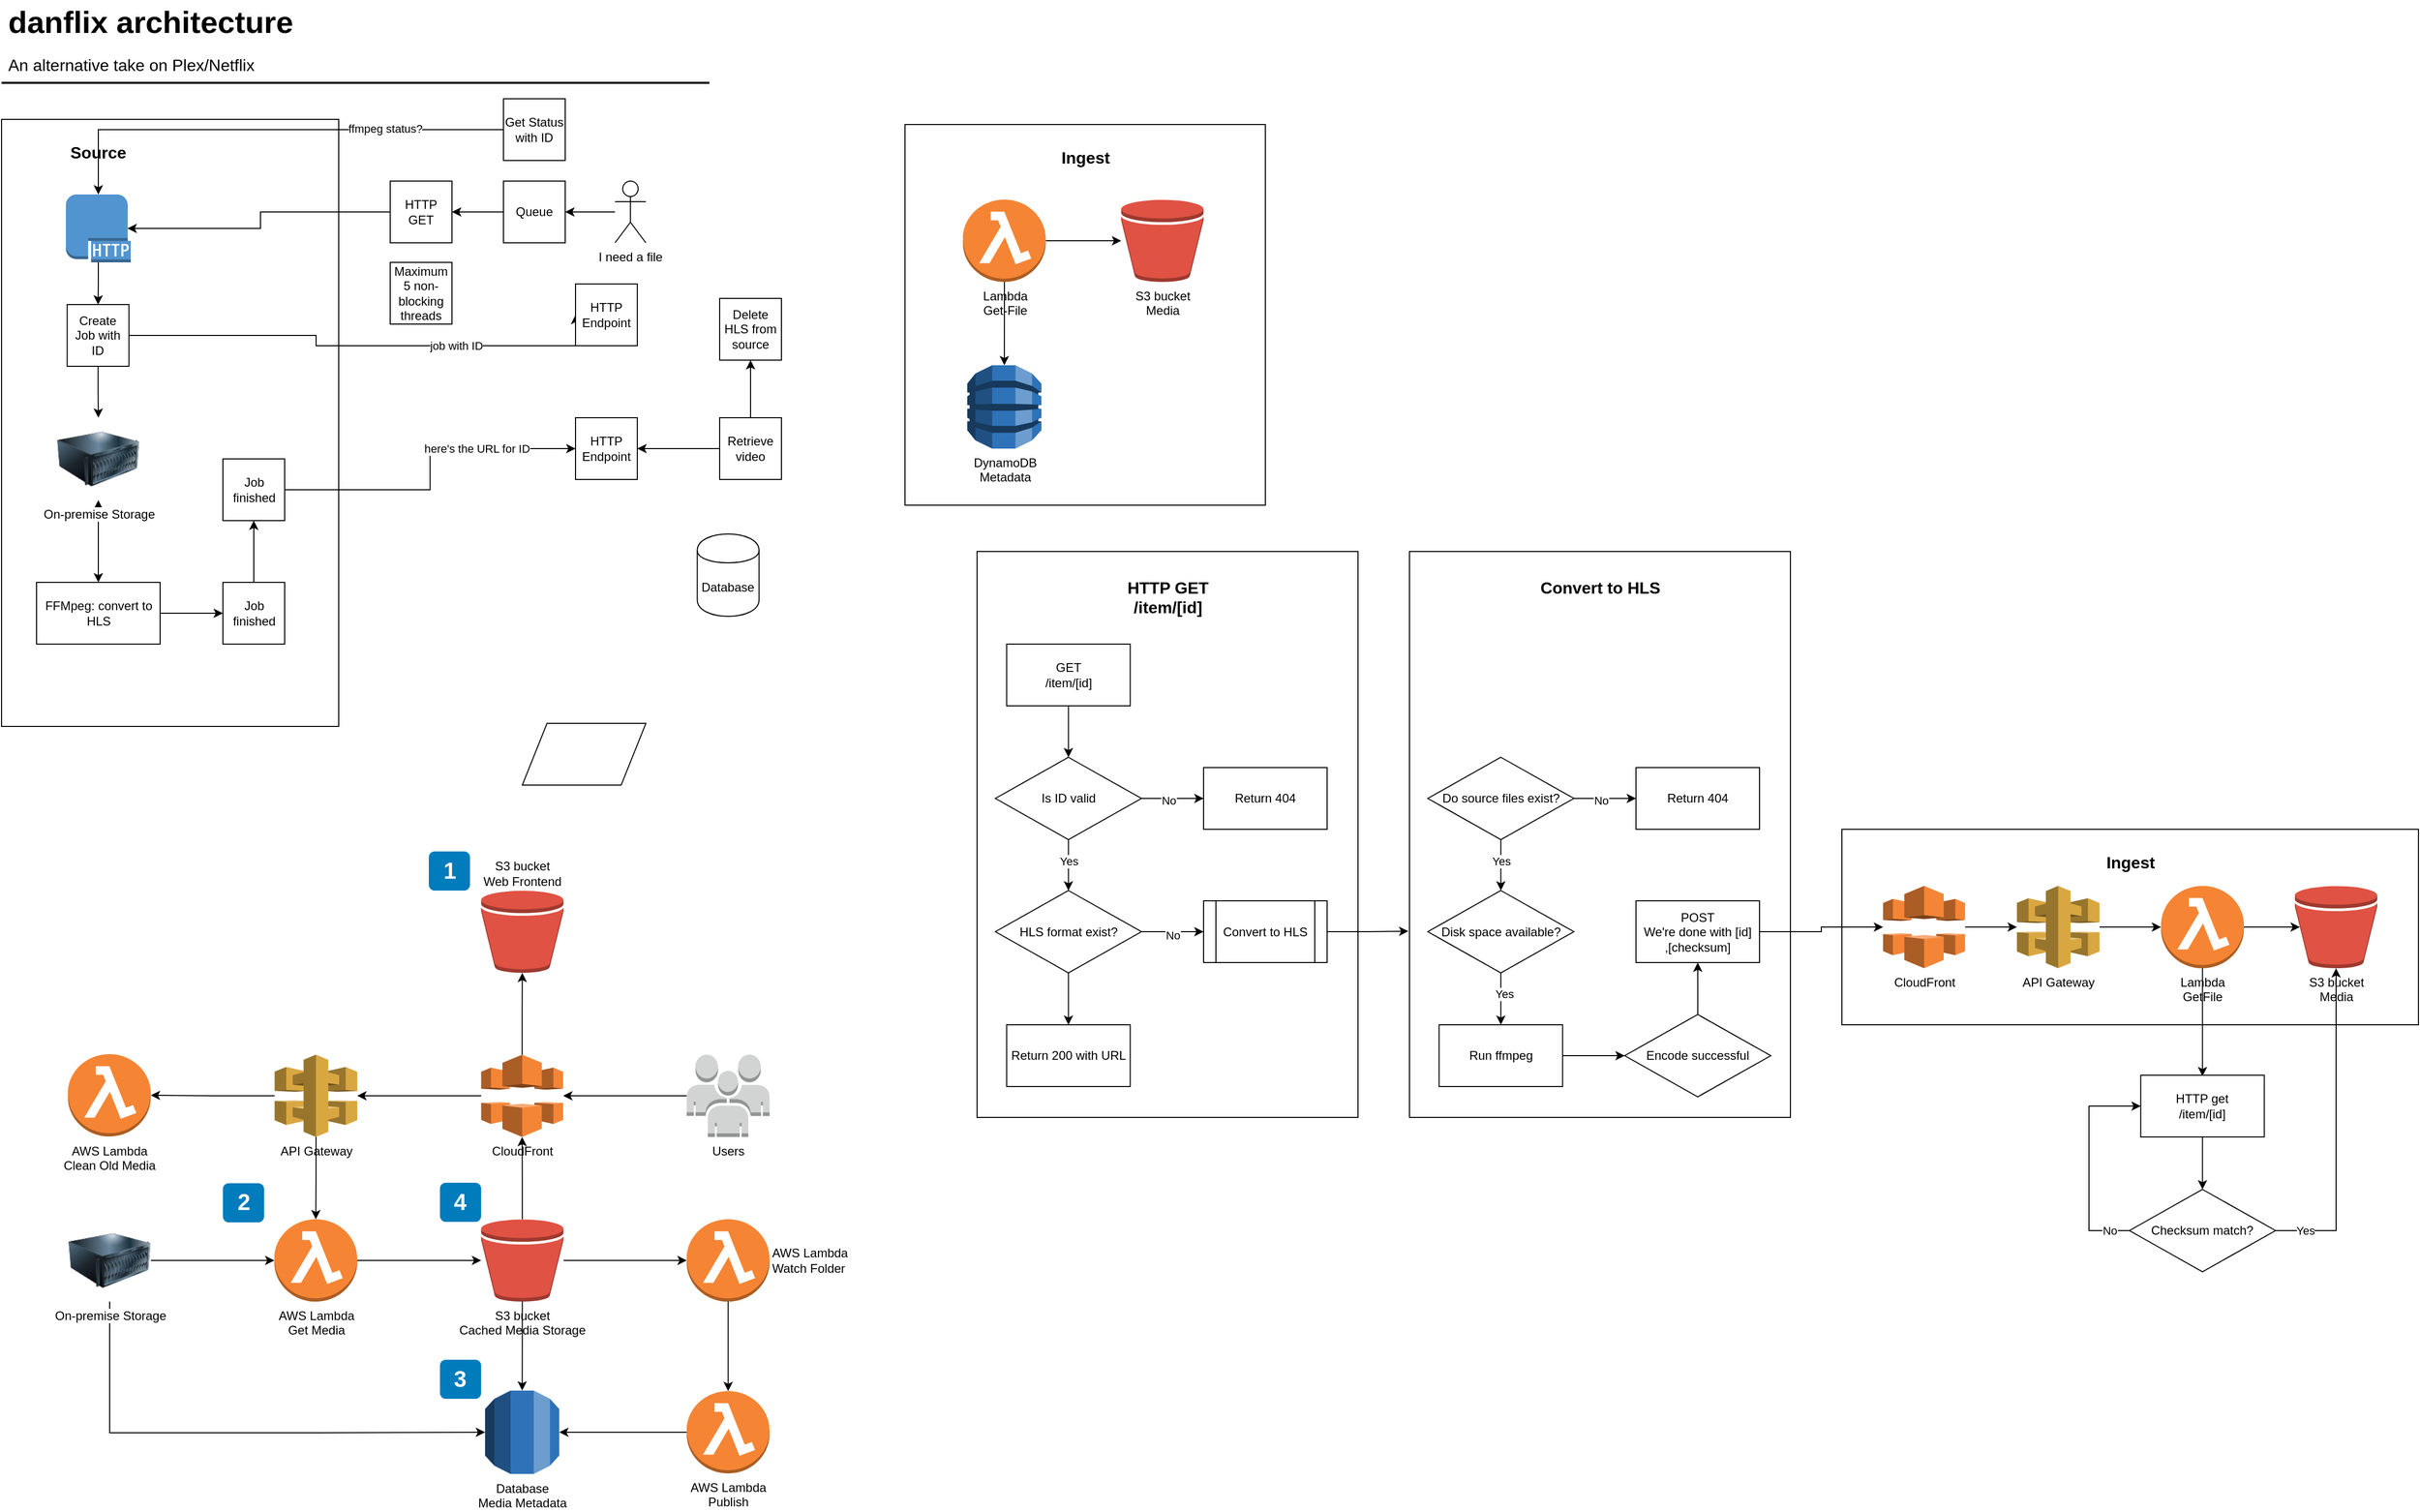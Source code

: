 <mxfile version="13.1.14" type="github">
  <diagram id="Ht1M8jgEwFfnCIfOTk4-" name="Page-1">
    <mxGraphModel dx="774" dy="701" grid="1" gridSize="10" guides="1" tooltips="1" connect="1" arrows="1" fold="1" page="1" pageScale="1" pageWidth="1169" pageHeight="827" math="0" shadow="0">
      <root>
        <mxCell id="0" />
        <mxCell id="1" parent="0" />
        <mxCell id="xlu-m_gCkx2zm2VbWauh-185" value="" style="rounded=0;whiteSpace=wrap;html=1;" parent="1" vertex="1">
          <mxGeometry x="1840" y="870" width="560" height="190" as="geometry" />
        </mxCell>
        <mxCell id="xlu-m_gCkx2zm2VbWauh-123" value="" style="rounded=0;whiteSpace=wrap;html=1;" parent="1" vertex="1">
          <mxGeometry x="1000" y="600" width="370" height="550" as="geometry" />
        </mxCell>
        <mxCell id="xlu-m_gCkx2zm2VbWauh-66" value="" style="rounded=0;whiteSpace=wrap;html=1;" parent="1" vertex="1">
          <mxGeometry x="52.5" y="180" width="327.5" height="590" as="geometry" />
        </mxCell>
        <mxCell id="-QjtrjUzRDEMRZ5MF8oH-9" value="1" style="rounded=1;whiteSpace=wrap;html=1;fillColor=#007CBD;strokeColor=none;fontColor=#FFFFFF;fontStyle=1;fontSize=22;" parent="1" vertex="1">
          <mxGeometry x="467.5" y="891.5" width="40" height="38" as="geometry" />
        </mxCell>
        <mxCell id="-QjtrjUzRDEMRZ5MF8oH-47" value="&lt;div&gt;danflix architecture&lt;/div&gt;" style="text;html=1;resizable=0;points=[];autosize=1;align=left;verticalAlign=top;spacingTop=-4;fontSize=30;fontStyle=1" parent="1" vertex="1">
          <mxGeometry x="56.5" y="64.5" width="290" height="40" as="geometry" />
        </mxCell>
        <mxCell id="-QjtrjUzRDEMRZ5MF8oH-48" value="An alternative take on Plex/Netflix" style="text;html=1;resizable=0;points=[];autosize=1;align=left;verticalAlign=top;spacingTop=-4;fontSize=16;" parent="1" vertex="1">
          <mxGeometry x="56.5" y="114.5" width="250" height="20" as="geometry" />
        </mxCell>
        <mxCell id="-QjtrjUzRDEMRZ5MF8oH-49" value="Source" style="text;html=1;resizable=0;points=[];autosize=1;align=center;verticalAlign=top;spacingTop=-4;fontSize=16;fontStyle=1" parent="1" vertex="1">
          <mxGeometry x="111.25" y="200" width="70" height="20" as="geometry" />
        </mxCell>
        <mxCell id="SCVMTBWpLvtzJIhz15lM-1" value="" style="line;strokeWidth=2;html=1;fontSize=14;" parent="1" vertex="1">
          <mxGeometry x="52.5" y="139.5" width="687.5" height="10" as="geometry" />
        </mxCell>
        <mxCell id="xlu-m_gCkx2zm2VbWauh-38" style="edgeStyle=orthogonalEdgeStyle;rounded=0;orthogonalLoop=1;jettySize=auto;html=1;" parent="1" source="xlu-m_gCkx2zm2VbWauh-2" target="xlu-m_gCkx2zm2VbWauh-5" edge="1">
          <mxGeometry relative="1" as="geometry" />
        </mxCell>
        <mxCell id="xlu-m_gCkx2zm2VbWauh-54" style="edgeStyle=orthogonalEdgeStyle;rounded=0;orthogonalLoop=1;jettySize=auto;html=1;" parent="1" source="xlu-m_gCkx2zm2VbWauh-2" target="xlu-m_gCkx2zm2VbWauh-48" edge="1">
          <mxGeometry relative="1" as="geometry" />
        </mxCell>
        <mxCell id="xlu-m_gCkx2zm2VbWauh-2" value="API Gateway" style="outlineConnect=0;dashed=0;verticalLabelPosition=bottom;verticalAlign=top;align=center;html=1;shape=mxgraph.aws3.api_gateway;fillColor=#D9A741;gradientColor=none;" parent="1" vertex="1">
          <mxGeometry x="317.75" y="1089" width="80.25" height="80" as="geometry" />
        </mxCell>
        <mxCell id="xlu-m_gCkx2zm2VbWauh-37" style="edgeStyle=orthogonalEdgeStyle;rounded=0;orthogonalLoop=1;jettySize=auto;html=1;" parent="1" source="xlu-m_gCkx2zm2VbWauh-5" target="xlu-m_gCkx2zm2VbWauh-27" edge="1">
          <mxGeometry relative="1" as="geometry" />
        </mxCell>
        <mxCell id="xlu-m_gCkx2zm2VbWauh-5" value="&lt;div&gt;AWS Lambda&lt;/div&gt;&lt;div&gt;Get Media&lt;br&gt;&lt;/div&gt;&lt;div&gt;&lt;br&gt;&lt;/div&gt;" style="outlineConnect=0;dashed=0;verticalLabelPosition=bottom;verticalAlign=top;align=center;html=1;shape=mxgraph.aws3.lambda_function;fillColor=#F58534;gradientColor=none;labelPosition=center;" parent="1" vertex="1">
          <mxGeometry x="317.5" y="1249" width="80.5" height="80" as="geometry" />
        </mxCell>
        <mxCell id="xlu-m_gCkx2zm2VbWauh-34" style="edgeStyle=orthogonalEdgeStyle;rounded=0;orthogonalLoop=1;jettySize=auto;html=1;" parent="1" source="xlu-m_gCkx2zm2VbWauh-14" target="xlu-m_gCkx2zm2VbWauh-2" edge="1">
          <mxGeometry relative="1" as="geometry" />
        </mxCell>
        <mxCell id="xlu-m_gCkx2zm2VbWauh-43" style="edgeStyle=orthogonalEdgeStyle;rounded=0;orthogonalLoop=1;jettySize=auto;html=1;" parent="1" source="xlu-m_gCkx2zm2VbWauh-14" target="xlu-m_gCkx2zm2VbWauh-17" edge="1">
          <mxGeometry relative="1" as="geometry" />
        </mxCell>
        <mxCell id="xlu-m_gCkx2zm2VbWauh-14" value="CloudFront" style="outlineConnect=0;dashed=0;verticalLabelPosition=bottom;verticalAlign=top;align=center;html=1;shape=mxgraph.aws3.cloudfront;fillColor=#F58536;gradientColor=none;" parent="1" vertex="1">
          <mxGeometry x="518.33" y="1089" width="79.67" height="80" as="geometry" />
        </mxCell>
        <mxCell id="xlu-m_gCkx2zm2VbWauh-42" style="edgeStyle=orthogonalEdgeStyle;rounded=0;orthogonalLoop=1;jettySize=auto;html=1;entryX=1;entryY=0.5;entryDx=0;entryDy=0;entryPerimeter=0;" parent="1" source="xlu-m_gCkx2zm2VbWauh-16" target="xlu-m_gCkx2zm2VbWauh-14" edge="1">
          <mxGeometry relative="1" as="geometry" />
        </mxCell>
        <mxCell id="xlu-m_gCkx2zm2VbWauh-16" value="Users" style="outlineConnect=0;dashed=0;verticalLabelPosition=bottom;verticalAlign=top;align=center;html=1;shape=mxgraph.aws3.users;fillColor=#D2D3D3;gradientColor=none;" parent="1" vertex="1">
          <mxGeometry x="718" y="1089" width="80.5" height="80" as="geometry" />
        </mxCell>
        <mxCell id="xlu-m_gCkx2zm2VbWauh-17" value="&lt;div&gt;S3 bucket&lt;/div&gt;&lt;div&gt;Web Frontend&lt;br&gt;&lt;/div&gt;" style="outlineConnect=0;dashed=0;verticalLabelPosition=top;verticalAlign=bottom;align=center;html=1;shape=mxgraph.aws3.bucket;fillColor=#E05243;gradientColor=none;labelPosition=center;" parent="1" vertex="1">
          <mxGeometry x="518.33" y="929.5" width="80" height="80" as="geometry" />
        </mxCell>
        <mxCell id="xlu-m_gCkx2zm2VbWauh-29" style="edgeStyle=orthogonalEdgeStyle;rounded=0;orthogonalLoop=1;jettySize=auto;html=1;entryX=0.5;entryY=1;entryDx=0;entryDy=0;entryPerimeter=0;" parent="1" source="xlu-m_gCkx2zm2VbWauh-27" target="xlu-m_gCkx2zm2VbWauh-14" edge="1">
          <mxGeometry relative="1" as="geometry" />
        </mxCell>
        <mxCell id="xlu-m_gCkx2zm2VbWauh-57" style="edgeStyle=orthogonalEdgeStyle;rounded=0;orthogonalLoop=1;jettySize=auto;html=1;" parent="1" source="xlu-m_gCkx2zm2VbWauh-27" target="xlu-m_gCkx2zm2VbWauh-52" edge="1">
          <mxGeometry relative="1" as="geometry" />
        </mxCell>
        <mxCell id="xlu-m_gCkx2zm2VbWauh-63" style="edgeStyle=orthogonalEdgeStyle;rounded=0;orthogonalLoop=1;jettySize=auto;html=1;" parent="1" source="xlu-m_gCkx2zm2VbWauh-27" target="xlu-m_gCkx2zm2VbWauh-61" edge="1">
          <mxGeometry relative="1" as="geometry" />
        </mxCell>
        <mxCell id="xlu-m_gCkx2zm2VbWauh-27" value="S3 bucket&lt;div&gt;Cached Media Storage&lt;br&gt;&lt;/div&gt;" style="outlineConnect=0;dashed=0;verticalLabelPosition=bottom;verticalAlign=top;align=center;html=1;shape=mxgraph.aws3.bucket;fillColor=#E05243;gradientColor=none;labelPosition=center;" parent="1" vertex="1">
          <mxGeometry x="518.33" y="1249" width="80" height="80" as="geometry" />
        </mxCell>
        <mxCell id="xlu-m_gCkx2zm2VbWauh-36" style="edgeStyle=orthogonalEdgeStyle;rounded=0;orthogonalLoop=1;jettySize=auto;html=1;" parent="1" source="xlu-m_gCkx2zm2VbWauh-30" target="xlu-m_gCkx2zm2VbWauh-5" edge="1">
          <mxGeometry relative="1" as="geometry" />
        </mxCell>
        <mxCell id="xlu-m_gCkx2zm2VbWauh-58" style="edgeStyle=orthogonalEdgeStyle;rounded=0;orthogonalLoop=1;jettySize=auto;html=1;entryX=0;entryY=0.5;entryDx=0;entryDy=0;entryPerimeter=0;" parent="1" source="xlu-m_gCkx2zm2VbWauh-30" target="xlu-m_gCkx2zm2VbWauh-52" edge="1">
          <mxGeometry relative="1" as="geometry">
            <Array as="points">
              <mxPoint x="157.5" y="1456.5" />
              <mxPoint x="359.5" y="1456.5" />
            </Array>
          </mxGeometry>
        </mxCell>
        <mxCell id="xlu-m_gCkx2zm2VbWauh-30" value="On-premise Storage" style="image;html=1;labelBackgroundColor=#ffffff;image=img/lib/clip_art/computers/Server_128x128.png" parent="1" vertex="1">
          <mxGeometry x="117.5" y="1249" width="80" height="80" as="geometry" />
        </mxCell>
        <mxCell id="xlu-m_gCkx2zm2VbWauh-44" value="2" style="rounded=1;whiteSpace=wrap;html=1;fillColor=#007CBD;strokeColor=none;fontColor=#FFFFFF;fontStyle=1;fontSize=22;" parent="1" vertex="1">
          <mxGeometry x="267.5" y="1214" width="40" height="38" as="geometry" />
        </mxCell>
        <mxCell id="xlu-m_gCkx2zm2VbWauh-46" value="3" style="rounded=1;whiteSpace=wrap;html=1;fillColor=#007CBD;strokeColor=none;fontColor=#FFFFFF;fontStyle=1;fontSize=22;" parent="1" vertex="1">
          <mxGeometry x="478.33" y="1385.5" width="40" height="38" as="geometry" />
        </mxCell>
        <mxCell id="xlu-m_gCkx2zm2VbWauh-47" value="4" style="rounded=1;whiteSpace=wrap;html=1;fillColor=#007CBD;strokeColor=none;fontColor=#FFFFFF;fontStyle=1;fontSize=22;" parent="1" vertex="1">
          <mxGeometry x="478.33" y="1213.5" width="40" height="38" as="geometry" />
        </mxCell>
        <mxCell id="xlu-m_gCkx2zm2VbWauh-48" value="&lt;div&gt;AWS Lambda&lt;/div&gt;&lt;div&gt;Clean Old Media&lt;br&gt;&lt;/div&gt;&lt;div&gt;&lt;br&gt;&lt;/div&gt;" style="outlineConnect=0;dashed=0;verticalLabelPosition=bottom;verticalAlign=top;align=center;html=1;shape=mxgraph.aws3.lambda_function;fillColor=#F58534;gradientColor=none;labelPosition=center;" parent="1" vertex="1">
          <mxGeometry x="117" y="1088.5" width="80.5" height="80" as="geometry" />
        </mxCell>
        <mxCell id="xlu-m_gCkx2zm2VbWauh-52" value="&lt;div&gt;Database&lt;/div&gt;&lt;div&gt;Media Metadata&lt;br&gt;&lt;/div&gt;" style="outlineConnect=0;dashed=0;verticalLabelPosition=bottom;verticalAlign=top;align=center;html=1;shape=mxgraph.aws3.rds;fillColor=#2E73B8;gradientColor=none;" parent="1" vertex="1">
          <mxGeometry x="522.17" y="1415.5" width="72" height="81" as="geometry" />
        </mxCell>
        <mxCell id="xlu-m_gCkx2zm2VbWauh-64" style="edgeStyle=orthogonalEdgeStyle;rounded=0;orthogonalLoop=1;jettySize=auto;html=1;entryX=0.5;entryY=0;entryDx=0;entryDy=0;entryPerimeter=0;" parent="1" source="xlu-m_gCkx2zm2VbWauh-61" target="xlu-m_gCkx2zm2VbWauh-62" edge="1">
          <mxGeometry relative="1" as="geometry" />
        </mxCell>
        <mxCell id="xlu-m_gCkx2zm2VbWauh-61" value="&lt;div&gt;AWS Lambda&lt;/div&gt;&lt;div&gt;Watch Folder&lt;/div&gt;" style="outlineConnect=0;dashed=0;verticalLabelPosition=middle;verticalAlign=middle;align=left;html=1;shape=mxgraph.aws3.lambda_function;fillColor=#F58534;gradientColor=none;labelPosition=right;" parent="1" vertex="1">
          <mxGeometry x="718" y="1249" width="80.5" height="80" as="geometry" />
        </mxCell>
        <mxCell id="xlu-m_gCkx2zm2VbWauh-65" style="edgeStyle=orthogonalEdgeStyle;rounded=0;orthogonalLoop=1;jettySize=auto;html=1;" parent="1" source="xlu-m_gCkx2zm2VbWauh-62" target="xlu-m_gCkx2zm2VbWauh-52" edge="1">
          <mxGeometry relative="1" as="geometry" />
        </mxCell>
        <mxCell id="xlu-m_gCkx2zm2VbWauh-62" value="&lt;div&gt;AWS Lambda&lt;/div&gt;&lt;div&gt;Publish&lt;/div&gt;" style="outlineConnect=0;dashed=0;verticalLabelPosition=bottom;verticalAlign=top;align=center;html=1;shape=mxgraph.aws3.lambda_function;fillColor=#F58534;gradientColor=none;labelPosition=center;" parent="1" vertex="1">
          <mxGeometry x="718" y="1416" width="80.5" height="80" as="geometry" />
        </mxCell>
        <mxCell id="xlu-m_gCkx2zm2VbWauh-76" style="rounded=0;orthogonalLoop=1;jettySize=auto;html=1;entryX=0.5;entryY=0;entryDx=0;entryDy=0;edgeStyle=orthogonalEdgeStyle;startArrow=classic;startFill=1;" parent="1" source="xlu-m_gCkx2zm2VbWauh-67" target="xlu-m_gCkx2zm2VbWauh-75" edge="1">
          <mxGeometry relative="1" as="geometry" />
        </mxCell>
        <mxCell id="xlu-m_gCkx2zm2VbWauh-67" value="On-premise Storage" style="image;html=1;labelBackgroundColor=#ffffff;image=img/lib/clip_art/computers/Server_128x128.png" parent="1" vertex="1">
          <mxGeometry x="106.5" y="470" width="80" height="80" as="geometry" />
        </mxCell>
        <mxCell id="xlu-m_gCkx2zm2VbWauh-99" style="edgeStyle=orthogonalEdgeStyle;rounded=0;orthogonalLoop=1;jettySize=auto;html=1;entryX=0.5;entryY=0;entryDx=0;entryDy=0;startArrow=none;startFill=0;endArrow=classic;endFill=1;" parent="1" source="xlu-m_gCkx2zm2VbWauh-68" target="xlu-m_gCkx2zm2VbWauh-98" edge="1">
          <mxGeometry relative="1" as="geometry" />
        </mxCell>
        <mxCell id="xlu-m_gCkx2zm2VbWauh-68" value="" style="outlineConnect=0;dashed=0;verticalLabelPosition=bottom;verticalAlign=top;align=center;html=1;shape=mxgraph.aws3.http_protocol;fillColor=#5294CF;gradientColor=none;" parent="1" vertex="1">
          <mxGeometry x="115" y="253" width="63" height="66" as="geometry" />
        </mxCell>
        <mxCell id="xlu-m_gCkx2zm2VbWauh-70" value="" style="rounded=0;whiteSpace=wrap;html=1;" parent="1" vertex="1">
          <mxGeometry x="930" y="185" width="350" height="370" as="geometry" />
        </mxCell>
        <mxCell id="xlu-m_gCkx2zm2VbWauh-71" value="Ingest" style="text;html=1;resizable=0;points=[];autosize=1;align=center;verticalAlign=top;spacingTop=-4;fontSize=16;fontStyle=1" parent="1" vertex="1">
          <mxGeometry x="1075" y="205" width="60" height="20" as="geometry" />
        </mxCell>
        <mxCell id="xlu-m_gCkx2zm2VbWauh-81" style="edgeStyle=orthogonalEdgeStyle;rounded=0;orthogonalLoop=1;jettySize=auto;html=1;startArrow=none;startFill=0;endArrow=classic;endFill=1;" parent="1" source="xlu-m_gCkx2zm2VbWauh-73" target="xlu-m_gCkx2zm2VbWauh-74" edge="1">
          <mxGeometry relative="1" as="geometry" />
        </mxCell>
        <mxCell id="xlu-m_gCkx2zm2VbWauh-84" style="edgeStyle=orthogonalEdgeStyle;rounded=0;orthogonalLoop=1;jettySize=auto;html=1;entryX=0.5;entryY=0;entryDx=0;entryDy=0;entryPerimeter=0;startArrow=none;startFill=0;endArrow=classic;endFill=1;" parent="1" source="xlu-m_gCkx2zm2VbWauh-73" target="xlu-m_gCkx2zm2VbWauh-83" edge="1">
          <mxGeometry relative="1" as="geometry" />
        </mxCell>
        <mxCell id="xlu-m_gCkx2zm2VbWauh-73" value="&lt;div&gt;Lambda&lt;/div&gt;&lt;div&gt;Get-File&lt;/div&gt;" style="outlineConnect=0;dashed=0;verticalLabelPosition=bottom;verticalAlign=top;align=center;html=1;shape=mxgraph.aws3.lambda_function;fillColor=#F58534;gradientColor=none;labelPosition=center;" parent="1" vertex="1">
          <mxGeometry x="986.25" y="258" width="80.5" height="80" as="geometry" />
        </mxCell>
        <mxCell id="xlu-m_gCkx2zm2VbWauh-74" value="&lt;div&gt;S3 bucket&lt;/div&gt;&lt;div&gt;Media&lt;br&gt;&lt;/div&gt;" style="outlineConnect=0;dashed=0;verticalLabelPosition=bottom;verticalAlign=top;align=center;html=1;shape=mxgraph.aws3.bucket;fillColor=#E05243;gradientColor=none;labelPosition=center;" parent="1" vertex="1">
          <mxGeometry x="1140" y="258" width="80" height="80" as="geometry" />
        </mxCell>
        <mxCell id="xlu-m_gCkx2zm2VbWauh-111" style="edgeStyle=orthogonalEdgeStyle;rounded=0;orthogonalLoop=1;jettySize=auto;html=1;startArrow=none;startFill=0;endArrow=classic;endFill=1;" parent="1" source="xlu-m_gCkx2zm2VbWauh-75" target="xlu-m_gCkx2zm2VbWauh-110" edge="1">
          <mxGeometry relative="1" as="geometry" />
        </mxCell>
        <mxCell id="xlu-m_gCkx2zm2VbWauh-75" value="FFMpeg: convert to HLS" style="rounded=0;whiteSpace=wrap;html=1;align=center;" parent="1" vertex="1">
          <mxGeometry x="86.5" y="630" width="120" height="60" as="geometry" />
        </mxCell>
        <mxCell id="xlu-m_gCkx2zm2VbWauh-83" value="&lt;div&gt;DynamoDB&lt;/div&gt;&lt;div&gt;Metadata&lt;br&gt;&lt;/div&gt;" style="outlineConnect=0;dashed=0;verticalLabelPosition=bottom;verticalAlign=top;align=center;html=1;shape=mxgraph.aws3.dynamo_db;fillColor=#2E73B8;gradientColor=none;" parent="1" vertex="1">
          <mxGeometry x="990.5" y="419" width="72" height="81" as="geometry" />
        </mxCell>
        <mxCell id="xlu-m_gCkx2zm2VbWauh-102" style="edgeStyle=orthogonalEdgeStyle;rounded=0;orthogonalLoop=1;jettySize=auto;html=1;entryX=1;entryY=0.5;entryDx=0;entryDy=0;startArrow=none;startFill=0;endArrow=classic;endFill=1;" parent="1" source="xlu-m_gCkx2zm2VbWauh-86" target="xlu-m_gCkx2zm2VbWauh-101" edge="1">
          <mxGeometry relative="1" as="geometry" />
        </mxCell>
        <mxCell id="xlu-m_gCkx2zm2VbWauh-86" value="&lt;div&gt;Queue&lt;br&gt;&lt;/div&gt;" style="rounded=0;whiteSpace=wrap;html=1;align=center;" parent="1" vertex="1">
          <mxGeometry x="540" y="240" width="60" height="60" as="geometry" />
        </mxCell>
        <mxCell id="xlu-m_gCkx2zm2VbWauh-90" style="edgeStyle=orthogonalEdgeStyle;rounded=0;orthogonalLoop=1;jettySize=auto;html=1;entryX=1;entryY=0.5;entryDx=0;entryDy=0;startArrow=none;startFill=0;endArrow=classic;endFill=1;" parent="1" source="xlu-m_gCkx2zm2VbWauh-88" target="xlu-m_gCkx2zm2VbWauh-86" edge="1">
          <mxGeometry relative="1" as="geometry" />
        </mxCell>
        <mxCell id="xlu-m_gCkx2zm2VbWauh-88" value="I need a file" style="shape=umlActor;verticalLabelPosition=bottom;labelBackgroundColor=#ffffff;verticalAlign=top;html=1;outlineConnect=0;align=center;" parent="1" vertex="1">
          <mxGeometry x="648.33" y="240" width="30" height="60" as="geometry" />
        </mxCell>
        <mxCell id="xlu-m_gCkx2zm2VbWauh-108" style="edgeStyle=orthogonalEdgeStyle;rounded=0;orthogonalLoop=1;jettySize=auto;html=1;startArrow=none;startFill=0;endArrow=classic;endFill=1;" parent="1" source="xlu-m_gCkx2zm2VbWauh-95" target="xlu-m_gCkx2zm2VbWauh-68" edge="1">
          <mxGeometry relative="1" as="geometry" />
        </mxCell>
        <mxCell id="xlu-m_gCkx2zm2VbWauh-109" value="ffmpeg status?" style="edgeLabel;html=1;align=center;verticalAlign=middle;resizable=0;points=[];" parent="xlu-m_gCkx2zm2VbWauh-108" vertex="1" connectable="0">
          <mxGeometry x="-0.494" y="-1" relative="1" as="geometry">
            <mxPoint as="offset" />
          </mxGeometry>
        </mxCell>
        <mxCell id="xlu-m_gCkx2zm2VbWauh-95" value="Get Status with ID" style="rounded=0;whiteSpace=wrap;html=1;align=center;" parent="1" vertex="1">
          <mxGeometry x="540" y="160" width="60" height="60" as="geometry" />
        </mxCell>
        <mxCell id="xlu-m_gCkx2zm2VbWauh-100" style="edgeStyle=orthogonalEdgeStyle;rounded=0;orthogonalLoop=1;jettySize=auto;html=1;startArrow=none;startFill=0;endArrow=classic;endFill=1;" parent="1" source="xlu-m_gCkx2zm2VbWauh-98" target="xlu-m_gCkx2zm2VbWauh-67" edge="1">
          <mxGeometry relative="1" as="geometry" />
        </mxCell>
        <mxCell id="xlu-m_gCkx2zm2VbWauh-105" style="edgeStyle=orthogonalEdgeStyle;rounded=0;orthogonalLoop=1;jettySize=auto;html=1;entryX=0;entryY=0.5;entryDx=0;entryDy=0;startArrow=none;startFill=0;endArrow=classic;endFill=1;" parent="1" source="xlu-m_gCkx2zm2VbWauh-98" target="xlu-m_gCkx2zm2VbWauh-104" edge="1">
          <mxGeometry relative="1" as="geometry">
            <Array as="points">
              <mxPoint x="358" y="390" />
              <mxPoint x="358" y="400" />
            </Array>
          </mxGeometry>
        </mxCell>
        <mxCell id="xlu-m_gCkx2zm2VbWauh-106" value="job with ID" style="edgeLabel;html=1;align=center;verticalAlign=middle;resizable=0;points=[];" parent="xlu-m_gCkx2zm2VbWauh-105" vertex="1" connectable="0">
          <mxGeometry x="0.282" y="-4" relative="1" as="geometry">
            <mxPoint x="23.75" y="-4.04" as="offset" />
          </mxGeometry>
        </mxCell>
        <mxCell id="xlu-m_gCkx2zm2VbWauh-98" value="Create Job with ID" style="rounded=0;whiteSpace=wrap;html=1;align=center;" parent="1" vertex="1">
          <mxGeometry x="116.25" y="360" width="60" height="60" as="geometry" />
        </mxCell>
        <mxCell id="xlu-m_gCkx2zm2VbWauh-103" style="edgeStyle=orthogonalEdgeStyle;rounded=0;orthogonalLoop=1;jettySize=auto;html=1;entryX=0.95;entryY=0.5;entryDx=0;entryDy=0;entryPerimeter=0;startArrow=none;startFill=0;endArrow=classic;endFill=1;" parent="1" source="xlu-m_gCkx2zm2VbWauh-101" target="xlu-m_gCkx2zm2VbWauh-68" edge="1">
          <mxGeometry relative="1" as="geometry" />
        </mxCell>
        <mxCell id="xlu-m_gCkx2zm2VbWauh-101" value="HTTP GET" style="rounded=0;whiteSpace=wrap;html=1;align=center;" parent="1" vertex="1">
          <mxGeometry x="430" y="240" width="60" height="60" as="geometry" />
        </mxCell>
        <mxCell id="xlu-m_gCkx2zm2VbWauh-104" value="HTTP Endpoint" style="rounded=0;whiteSpace=wrap;html=1;align=center;" parent="1" vertex="1">
          <mxGeometry x="610" y="340" width="60" height="60" as="geometry" />
        </mxCell>
        <mxCell id="xlu-m_gCkx2zm2VbWauh-107" value="HTTP Endpoint" style="rounded=0;whiteSpace=wrap;html=1;align=center;" parent="1" vertex="1">
          <mxGeometry x="610" y="470" width="60" height="60" as="geometry" />
        </mxCell>
        <mxCell id="xlu-m_gCkx2zm2VbWauh-113" style="edgeStyle=orthogonalEdgeStyle;rounded=0;orthogonalLoop=1;jettySize=auto;html=1;entryX=0.5;entryY=1;entryDx=0;entryDy=0;startArrow=none;startFill=0;endArrow=classic;endFill=1;" parent="1" source="xlu-m_gCkx2zm2VbWauh-110" target="xlu-m_gCkx2zm2VbWauh-112" edge="1">
          <mxGeometry relative="1" as="geometry" />
        </mxCell>
        <mxCell id="xlu-m_gCkx2zm2VbWauh-110" value="Job finished" style="rounded=0;whiteSpace=wrap;html=1;align=center;" parent="1" vertex="1">
          <mxGeometry x="267.5" y="630" width="60" height="60" as="geometry" />
        </mxCell>
        <mxCell id="xlu-m_gCkx2zm2VbWauh-114" style="edgeStyle=orthogonalEdgeStyle;rounded=0;orthogonalLoop=1;jettySize=auto;html=1;entryX=0;entryY=0.5;entryDx=0;entryDy=0;startArrow=none;startFill=0;endArrow=classic;endFill=1;" parent="1" source="xlu-m_gCkx2zm2VbWauh-112" target="xlu-m_gCkx2zm2VbWauh-107" edge="1">
          <mxGeometry relative="1" as="geometry" />
        </mxCell>
        <mxCell id="xlu-m_gCkx2zm2VbWauh-115" value="here&#39;s the URL for ID" style="edgeLabel;html=1;align=center;verticalAlign=middle;resizable=0;points=[];" parent="xlu-m_gCkx2zm2VbWauh-114" vertex="1" connectable="0">
          <mxGeometry x="0.412" relative="1" as="geometry">
            <mxPoint x="-1" as="offset" />
          </mxGeometry>
        </mxCell>
        <mxCell id="xlu-m_gCkx2zm2VbWauh-112" value="Job finished" style="rounded=0;whiteSpace=wrap;html=1;align=center;" parent="1" vertex="1">
          <mxGeometry x="267.5" y="510" width="60" height="60" as="geometry" />
        </mxCell>
        <mxCell id="xlu-m_gCkx2zm2VbWauh-117" style="edgeStyle=orthogonalEdgeStyle;rounded=0;orthogonalLoop=1;jettySize=auto;html=1;entryX=1;entryY=0.5;entryDx=0;entryDy=0;startArrow=none;startFill=0;endArrow=classic;endFill=1;" parent="1" source="xlu-m_gCkx2zm2VbWauh-116" target="xlu-m_gCkx2zm2VbWauh-107" edge="1">
          <mxGeometry relative="1" as="geometry" />
        </mxCell>
        <mxCell id="xlu-m_gCkx2zm2VbWauh-121" style="edgeStyle=orthogonalEdgeStyle;rounded=0;orthogonalLoop=1;jettySize=auto;html=1;entryX=0.5;entryY=1;entryDx=0;entryDy=0;startArrow=none;startFill=0;endArrow=classic;endFill=1;" parent="1" source="xlu-m_gCkx2zm2VbWauh-116" target="xlu-m_gCkx2zm2VbWauh-119" edge="1">
          <mxGeometry relative="1" as="geometry" />
        </mxCell>
        <mxCell id="xlu-m_gCkx2zm2VbWauh-116" value="Retrieve video" style="rounded=0;whiteSpace=wrap;html=1;align=center;" parent="1" vertex="1">
          <mxGeometry x="750" y="470" width="60" height="60" as="geometry" />
        </mxCell>
        <mxCell id="xlu-m_gCkx2zm2VbWauh-119" value="Delete HLS from source" style="rounded=0;whiteSpace=wrap;html=1;align=center;" parent="1" vertex="1">
          <mxGeometry x="750" y="354" width="60" height="60" as="geometry" />
        </mxCell>
        <mxCell id="xlu-m_gCkx2zm2VbWauh-122" value="Maximum 5 non-blocking threads" style="rounded=0;whiteSpace=wrap;html=1;align=center;" parent="1" vertex="1">
          <mxGeometry x="430" y="319" width="60" height="60" as="geometry" />
        </mxCell>
        <mxCell id="xlu-m_gCkx2zm2VbWauh-124" value="&lt;div&gt;HTTP GET&lt;/div&gt;&lt;div&gt;/item/[id]&lt;br&gt;&lt;/div&gt;" style="text;html=1;resizable=0;points=[];autosize=1;align=center;verticalAlign=top;spacingTop=-4;fontSize=16;fontStyle=1" parent="1" vertex="1">
          <mxGeometry x="1140" y="623" width="90" height="40" as="geometry" />
        </mxCell>
        <mxCell id="xlu-m_gCkx2zm2VbWauh-129" value="" style="shape=parallelogram;perimeter=parallelogramPerimeter;whiteSpace=wrap;html=1;align=center;" parent="1" vertex="1">
          <mxGeometry x="558.33" y="767" width="120" height="60" as="geometry" />
        </mxCell>
        <mxCell id="xlu-m_gCkx2zm2VbWauh-142" style="edgeStyle=orthogonalEdgeStyle;rounded=0;orthogonalLoop=1;jettySize=auto;html=1;entryX=0.5;entryY=0;entryDx=0;entryDy=0;startArrow=none;startFill=0;endArrow=classic;endFill=1;" parent="1" source="xlu-m_gCkx2zm2VbWauh-134" target="xlu-m_gCkx2zm2VbWauh-138" edge="1">
          <mxGeometry relative="1" as="geometry" />
        </mxCell>
        <mxCell id="xlu-m_gCkx2zm2VbWauh-134" value="&lt;div&gt;GET&lt;/div&gt;&lt;div&gt;/item/[id]&lt;br&gt;&lt;/div&gt;" style="rounded=0;whiteSpace=wrap;html=1;align=center;" parent="1" vertex="1">
          <mxGeometry x="1028.75" y="690" width="120" height="60" as="geometry" />
        </mxCell>
        <mxCell id="xlu-m_gCkx2zm2VbWauh-144" style="edgeStyle=orthogonalEdgeStyle;rounded=0;orthogonalLoop=1;jettySize=auto;html=1;entryX=0;entryY=0.5;entryDx=0;entryDy=0;startArrow=none;startFill=0;endArrow=classic;endFill=1;" parent="1" source="xlu-m_gCkx2zm2VbWauh-138" target="xlu-m_gCkx2zm2VbWauh-143" edge="1">
          <mxGeometry relative="1" as="geometry" />
        </mxCell>
        <mxCell id="xlu-m_gCkx2zm2VbWauh-149" value="No" style="edgeLabel;html=1;align=center;verticalAlign=middle;resizable=0;points=[];" parent="xlu-m_gCkx2zm2VbWauh-144" vertex="1" connectable="0">
          <mxGeometry x="-0.135" y="-2" relative="1" as="geometry">
            <mxPoint as="offset" />
          </mxGeometry>
        </mxCell>
        <mxCell id="xlu-m_gCkx2zm2VbWauh-148" style="edgeStyle=orthogonalEdgeStyle;rounded=0;orthogonalLoop=1;jettySize=auto;html=1;entryX=0.5;entryY=0;entryDx=0;entryDy=0;startArrow=none;startFill=0;endArrow=classic;endFill=1;" parent="1" source="xlu-m_gCkx2zm2VbWauh-138" target="xlu-m_gCkx2zm2VbWauh-147" edge="1">
          <mxGeometry relative="1" as="geometry" />
        </mxCell>
        <mxCell id="xlu-m_gCkx2zm2VbWauh-150" value="Yes" style="edgeLabel;html=1;align=center;verticalAlign=middle;resizable=0;points=[];" parent="xlu-m_gCkx2zm2VbWauh-148" vertex="1" connectable="0">
          <mxGeometry x="0.004" y="4" relative="1" as="geometry">
            <mxPoint x="-4" y="-4" as="offset" />
          </mxGeometry>
        </mxCell>
        <mxCell id="xlu-m_gCkx2zm2VbWauh-138" value="Is ID valid" style="rhombus;whiteSpace=wrap;html=1;align=center;" parent="1" vertex="1">
          <mxGeometry x="1017.81" y="800" width="141.88" height="80" as="geometry" />
        </mxCell>
        <mxCell id="xlu-m_gCkx2zm2VbWauh-139" value="Database" style="shape=cylinder;whiteSpace=wrap;html=1;boundedLbl=1;backgroundOutline=1;align=center;" parent="1" vertex="1">
          <mxGeometry x="728.25" y="583" width="60" height="80" as="geometry" />
        </mxCell>
        <mxCell id="xlu-m_gCkx2zm2VbWauh-143" value="Return 404" style="rounded=0;whiteSpace=wrap;html=1;align=center;" parent="1" vertex="1">
          <mxGeometry x="1220" y="810" width="120" height="60" as="geometry" />
        </mxCell>
        <mxCell id="xlu-m_gCkx2zm2VbWauh-152" style="edgeStyle=orthogonalEdgeStyle;rounded=0;orthogonalLoop=1;jettySize=auto;html=1;entryX=0;entryY=0.5;entryDx=0;entryDy=0;startArrow=none;startFill=0;endArrow=classic;endFill=1;" parent="1" source="xlu-m_gCkx2zm2VbWauh-147" edge="1">
          <mxGeometry relative="1" as="geometry">
            <mxPoint x="1220" y="969.5" as="targetPoint" />
          </mxGeometry>
        </mxCell>
        <mxCell id="xlu-m_gCkx2zm2VbWauh-153" value="No" style="edgeLabel;html=1;align=center;verticalAlign=middle;resizable=0;points=[];" parent="xlu-m_gCkx2zm2VbWauh-152" vertex="1" connectable="0">
          <mxGeometry x="0.021" y="-3" relative="1" as="geometry">
            <mxPoint as="offset" />
          </mxGeometry>
        </mxCell>
        <mxCell id="xlu-m_gCkx2zm2VbWauh-157" style="edgeStyle=orthogonalEdgeStyle;rounded=0;orthogonalLoop=1;jettySize=auto;html=1;entryX=0.5;entryY=0;entryDx=0;entryDy=0;startArrow=none;startFill=0;endArrow=classic;endFill=1;" parent="1" source="xlu-m_gCkx2zm2VbWauh-147" target="xlu-m_gCkx2zm2VbWauh-156" edge="1">
          <mxGeometry relative="1" as="geometry" />
        </mxCell>
        <mxCell id="xlu-m_gCkx2zm2VbWauh-147" value="HLS format exist?" style="rhombus;whiteSpace=wrap;html=1;align=center;" parent="1" vertex="1">
          <mxGeometry x="1017.81" y="929.5" width="141.88" height="80" as="geometry" />
        </mxCell>
        <mxCell id="xlu-m_gCkx2zm2VbWauh-156" value="Return 200 with URL" style="rounded=0;whiteSpace=wrap;html=1;align=center;" parent="1" vertex="1">
          <mxGeometry x="1028.75" y="1060" width="120" height="60" as="geometry" />
        </mxCell>
        <mxCell id="xlu-m_gCkx2zm2VbWauh-176" style="edgeStyle=orthogonalEdgeStyle;rounded=0;orthogonalLoop=1;jettySize=auto;html=1;entryX=-0.003;entryY=0.671;entryDx=0;entryDy=0;entryPerimeter=0;startArrow=none;startFill=0;endArrow=classic;endFill=1;" parent="1" source="xlu-m_gCkx2zm2VbWauh-158" target="xlu-m_gCkx2zm2VbWauh-159" edge="1">
          <mxGeometry relative="1" as="geometry" />
        </mxCell>
        <mxCell id="xlu-m_gCkx2zm2VbWauh-158" value="Convert to HLS" style="shape=process;whiteSpace=wrap;html=1;backgroundOutline=1;align=center;" parent="1" vertex="1">
          <mxGeometry x="1220" y="939.5" width="120" height="60" as="geometry" />
        </mxCell>
        <mxCell id="xlu-m_gCkx2zm2VbWauh-159" value="" style="rounded=0;whiteSpace=wrap;html=1;" parent="1" vertex="1">
          <mxGeometry x="1420" y="600" width="370" height="550" as="geometry" />
        </mxCell>
        <mxCell id="xlu-m_gCkx2zm2VbWauh-160" value="Convert to HLS" style="text;html=1;resizable=0;points=[];autosize=1;align=center;verticalAlign=top;spacingTop=-4;fontSize=16;fontStyle=1" parent="1" vertex="1">
          <mxGeometry x="1540" y="623" width="130" height="20" as="geometry" />
        </mxCell>
        <mxCell id="xlu-m_gCkx2zm2VbWauh-163" style="edgeStyle=orthogonalEdgeStyle;rounded=0;orthogonalLoop=1;jettySize=auto;html=1;entryX=0;entryY=0.5;entryDx=0;entryDy=0;startArrow=none;startFill=0;endArrow=classic;endFill=1;" parent="1" source="xlu-m_gCkx2zm2VbWauh-167" target="xlu-m_gCkx2zm2VbWauh-168" edge="1">
          <mxGeometry relative="1" as="geometry" />
        </mxCell>
        <mxCell id="xlu-m_gCkx2zm2VbWauh-164" value="No" style="edgeLabel;html=1;align=center;verticalAlign=middle;resizable=0;points=[];" parent="xlu-m_gCkx2zm2VbWauh-163" vertex="1" connectable="0">
          <mxGeometry x="-0.135" y="-2" relative="1" as="geometry">
            <mxPoint as="offset" />
          </mxGeometry>
        </mxCell>
        <mxCell id="xlu-m_gCkx2zm2VbWauh-165" style="edgeStyle=orthogonalEdgeStyle;rounded=0;orthogonalLoop=1;jettySize=auto;html=1;entryX=0.5;entryY=0;entryDx=0;entryDy=0;startArrow=none;startFill=0;endArrow=classic;endFill=1;" parent="1" source="xlu-m_gCkx2zm2VbWauh-167" target="xlu-m_gCkx2zm2VbWauh-172" edge="1">
          <mxGeometry relative="1" as="geometry" />
        </mxCell>
        <mxCell id="xlu-m_gCkx2zm2VbWauh-166" value="Yes" style="edgeLabel;html=1;align=center;verticalAlign=middle;resizable=0;points=[];" parent="xlu-m_gCkx2zm2VbWauh-165" vertex="1" connectable="0">
          <mxGeometry x="0.004" y="4" relative="1" as="geometry">
            <mxPoint x="-4" y="-4" as="offset" />
          </mxGeometry>
        </mxCell>
        <mxCell id="xlu-m_gCkx2zm2VbWauh-167" value="Do source files exist?" style="rhombus;whiteSpace=wrap;html=1;align=center;" parent="1" vertex="1">
          <mxGeometry x="1437.81" y="800" width="141.88" height="80" as="geometry" />
        </mxCell>
        <mxCell id="xlu-m_gCkx2zm2VbWauh-168" value="Return 404" style="rounded=0;whiteSpace=wrap;html=1;align=center;" parent="1" vertex="1">
          <mxGeometry x="1640" y="810" width="120" height="60" as="geometry" />
        </mxCell>
        <mxCell id="xlu-m_gCkx2zm2VbWauh-171" style="edgeStyle=orthogonalEdgeStyle;rounded=0;orthogonalLoop=1;jettySize=auto;html=1;entryX=0.5;entryY=0;entryDx=0;entryDy=0;startArrow=none;startFill=0;endArrow=classic;endFill=1;" parent="1" source="xlu-m_gCkx2zm2VbWauh-172" target="xlu-m_gCkx2zm2VbWauh-173" edge="1">
          <mxGeometry relative="1" as="geometry" />
        </mxCell>
        <mxCell id="xlu-m_gCkx2zm2VbWauh-177" value="Yes" style="edgeLabel;html=1;align=center;verticalAlign=middle;resizable=0;points=[];" parent="xlu-m_gCkx2zm2VbWauh-171" vertex="1" connectable="0">
          <mxGeometry x="0.003" y="5" relative="1" as="geometry">
            <mxPoint x="-2" y="-5" as="offset" />
          </mxGeometry>
        </mxCell>
        <mxCell id="xlu-m_gCkx2zm2VbWauh-172" value="Disk space available?" style="rhombus;whiteSpace=wrap;html=1;align=center;" parent="1" vertex="1">
          <mxGeometry x="1437.81" y="929.5" width="141.88" height="80" as="geometry" />
        </mxCell>
        <mxCell id="xlu-m_gCkx2zm2VbWauh-182" style="edgeStyle=orthogonalEdgeStyle;rounded=0;orthogonalLoop=1;jettySize=auto;html=1;startArrow=none;startFill=0;endArrow=classic;endFill=1;" parent="1" source="xlu-m_gCkx2zm2VbWauh-173" target="xlu-m_gCkx2zm2VbWauh-180" edge="1">
          <mxGeometry relative="1" as="geometry" />
        </mxCell>
        <mxCell id="xlu-m_gCkx2zm2VbWauh-173" value="Run ffmpeg" style="rounded=0;whiteSpace=wrap;html=1;align=center;" parent="1" vertex="1">
          <mxGeometry x="1448.75" y="1060" width="120" height="60" as="geometry" />
        </mxCell>
        <mxCell id="xlu-m_gCkx2zm2VbWauh-184" style="edgeStyle=orthogonalEdgeStyle;rounded=0;orthogonalLoop=1;jettySize=auto;html=1;entryX=0.5;entryY=1;entryDx=0;entryDy=0;startArrow=none;startFill=0;endArrow=classic;endFill=1;" parent="1" source="xlu-m_gCkx2zm2VbWauh-180" target="xlu-m_gCkx2zm2VbWauh-183" edge="1">
          <mxGeometry relative="1" as="geometry" />
        </mxCell>
        <mxCell id="xlu-m_gCkx2zm2VbWauh-180" value="Encode successful" style="rhombus;whiteSpace=wrap;html=1;align=center;" parent="1" vertex="1">
          <mxGeometry x="1629.06" y="1050" width="141.88" height="80" as="geometry" />
        </mxCell>
        <mxCell id="xlu-m_gCkx2zm2VbWauh-198" style="edgeStyle=orthogonalEdgeStyle;rounded=0;orthogonalLoop=1;jettySize=auto;html=1;startArrow=none;startFill=0;endArrow=classic;endFill=1;" parent="1" source="xlu-m_gCkx2zm2VbWauh-183" target="xlu-m_gCkx2zm2VbWauh-193" edge="1">
          <mxGeometry relative="1" as="geometry" />
        </mxCell>
        <mxCell id="xlu-m_gCkx2zm2VbWauh-183" value="&lt;div&gt;POST&lt;/div&gt;&lt;div&gt;We&#39;re done with [id]&lt;br&gt;&lt;/div&gt;,[checksum]" style="rounded=0;whiteSpace=wrap;html=1;align=center;" parent="1" vertex="1">
          <mxGeometry x="1640" y="939.5" width="120" height="60" as="geometry" />
        </mxCell>
        <mxCell id="xlu-m_gCkx2zm2VbWauh-186" value="Ingest" style="text;html=1;resizable=0;points=[];autosize=1;align=center;verticalAlign=top;spacingTop=-4;fontSize=16;fontStyle=1" parent="1" vertex="1">
          <mxGeometry x="2090" y="890" width="60" height="20" as="geometry" />
        </mxCell>
        <mxCell id="xlu-m_gCkx2zm2VbWauh-197" style="edgeStyle=orthogonalEdgeStyle;rounded=0;orthogonalLoop=1;jettySize=auto;html=1;entryX=0.06;entryY=0.5;entryDx=0;entryDy=0;entryPerimeter=0;startArrow=none;startFill=0;endArrow=classic;endFill=1;" parent="1" source="xlu-m_gCkx2zm2VbWauh-189" target="xlu-m_gCkx2zm2VbWauh-190" edge="1">
          <mxGeometry relative="1" as="geometry" />
        </mxCell>
        <mxCell id="h_c8O7ARUcEgb2CHM1DI-4" style="edgeStyle=orthogonalEdgeStyle;rounded=0;orthogonalLoop=1;jettySize=auto;html=1;entryX=0.5;entryY=0;entryDx=0;entryDy=0;" edge="1" parent="1" source="xlu-m_gCkx2zm2VbWauh-189">
          <mxGeometry relative="1" as="geometry">
            <mxPoint x="2190.25" y="1110" as="targetPoint" />
          </mxGeometry>
        </mxCell>
        <mxCell id="xlu-m_gCkx2zm2VbWauh-189" value="&lt;div&gt;Lambda&lt;/div&gt;&lt;div&gt;GetFile&lt;br&gt;&lt;/div&gt;" style="outlineConnect=0;dashed=0;verticalLabelPosition=bottom;verticalAlign=top;align=center;html=1;shape=mxgraph.aws3.lambda_function;fillColor=#F58534;gradientColor=none;labelPosition=center;" parent="1" vertex="1">
          <mxGeometry x="2150" y="925" width="80.5" height="80" as="geometry" />
        </mxCell>
        <mxCell id="xlu-m_gCkx2zm2VbWauh-190" value="&lt;div&gt;S3 bucket&lt;/div&gt;&lt;div&gt;Media&lt;br&gt;&lt;/div&gt;" style="outlineConnect=0;dashed=0;verticalLabelPosition=bottom;verticalAlign=top;align=center;html=1;shape=mxgraph.aws3.bucket;fillColor=#E05243;gradientColor=none;labelPosition=center;" parent="1" vertex="1">
          <mxGeometry x="2280" y="925" width="80" height="80" as="geometry" />
        </mxCell>
        <mxCell id="xlu-m_gCkx2zm2VbWauh-196" style="edgeStyle=orthogonalEdgeStyle;rounded=0;orthogonalLoop=1;jettySize=auto;html=1;entryX=0;entryY=0.5;entryDx=0;entryDy=0;entryPerimeter=0;startArrow=none;startFill=0;endArrow=classic;endFill=1;" parent="1" source="xlu-m_gCkx2zm2VbWauh-192" target="xlu-m_gCkx2zm2VbWauh-189" edge="1">
          <mxGeometry relative="1" as="geometry" />
        </mxCell>
        <mxCell id="xlu-m_gCkx2zm2VbWauh-192" value="API Gateway" style="outlineConnect=0;dashed=0;verticalLabelPosition=bottom;verticalAlign=top;align=center;html=1;shape=mxgraph.aws3.api_gateway;fillColor=#D9A741;gradientColor=none;" parent="1" vertex="1">
          <mxGeometry x="2010" y="925" width="80.25" height="80" as="geometry" />
        </mxCell>
        <mxCell id="xlu-m_gCkx2zm2VbWauh-195" style="edgeStyle=orthogonalEdgeStyle;rounded=0;orthogonalLoop=1;jettySize=auto;html=1;startArrow=none;startFill=0;endArrow=classic;endFill=1;" parent="1" source="xlu-m_gCkx2zm2VbWauh-193" target="xlu-m_gCkx2zm2VbWauh-192" edge="1">
          <mxGeometry relative="1" as="geometry" />
        </mxCell>
        <mxCell id="xlu-m_gCkx2zm2VbWauh-193" value="CloudFront" style="outlineConnect=0;dashed=0;verticalLabelPosition=bottom;verticalAlign=top;align=center;html=1;shape=mxgraph.aws3.cloudfront;fillColor=#F58536;gradientColor=none;" parent="1" vertex="1">
          <mxGeometry x="1880" y="925" width="79.67" height="80" as="geometry" />
        </mxCell>
        <mxCell id="h_c8O7ARUcEgb2CHM1DI-7" style="edgeStyle=orthogonalEdgeStyle;rounded=0;orthogonalLoop=1;jettySize=auto;html=1;entryX=0.5;entryY=0;entryDx=0;entryDy=0;" edge="1" parent="1" source="h_c8O7ARUcEgb2CHM1DI-5" target="h_c8O7ARUcEgb2CHM1DI-6">
          <mxGeometry relative="1" as="geometry" />
        </mxCell>
        <mxCell id="h_c8O7ARUcEgb2CHM1DI-5" value="&lt;div&gt;HTTP get&lt;/div&gt;&lt;div&gt;/item/[id]&lt;br&gt;&lt;/div&gt;" style="rounded=0;whiteSpace=wrap;html=1;" vertex="1" parent="1">
          <mxGeometry x="2130.25" y="1109" width="120" height="60" as="geometry" />
        </mxCell>
        <mxCell id="h_c8O7ARUcEgb2CHM1DI-8" value="Yes" style="edgeStyle=orthogonalEdgeStyle;rounded=0;orthogonalLoop=1;jettySize=auto;html=1;" edge="1" parent="1" source="h_c8O7ARUcEgb2CHM1DI-6" target="xlu-m_gCkx2zm2VbWauh-190">
          <mxGeometry x="-0.816" relative="1" as="geometry">
            <mxPoint as="offset" />
          </mxGeometry>
        </mxCell>
        <mxCell id="h_c8O7ARUcEgb2CHM1DI-12" style="edgeStyle=orthogonalEdgeStyle;rounded=0;orthogonalLoop=1;jettySize=auto;html=1;entryX=0;entryY=0.5;entryDx=0;entryDy=0;exitX=0;exitY=0.5;exitDx=0;exitDy=0;" edge="1" parent="1" source="h_c8O7ARUcEgb2CHM1DI-6" target="h_c8O7ARUcEgb2CHM1DI-5">
          <mxGeometry relative="1" as="geometry">
            <Array as="points">
              <mxPoint x="2080" y="1260" />
              <mxPoint x="2080" y="1139" />
            </Array>
          </mxGeometry>
        </mxCell>
        <mxCell id="h_c8O7ARUcEgb2CHM1DI-13" value="No" style="edgeLabel;html=1;align=center;verticalAlign=middle;resizable=0;points=[];" vertex="1" connectable="0" parent="h_c8O7ARUcEgb2CHM1DI-12">
          <mxGeometry x="-0.915" relative="1" as="geometry">
            <mxPoint x="-10.31" as="offset" />
          </mxGeometry>
        </mxCell>
        <mxCell id="h_c8O7ARUcEgb2CHM1DI-6" value="Checksum match?" style="rhombus;whiteSpace=wrap;html=1;align=center;" vertex="1" parent="1">
          <mxGeometry x="2119.31" y="1220" width="141.88" height="80" as="geometry" />
        </mxCell>
      </root>
    </mxGraphModel>
  </diagram>
</mxfile>
